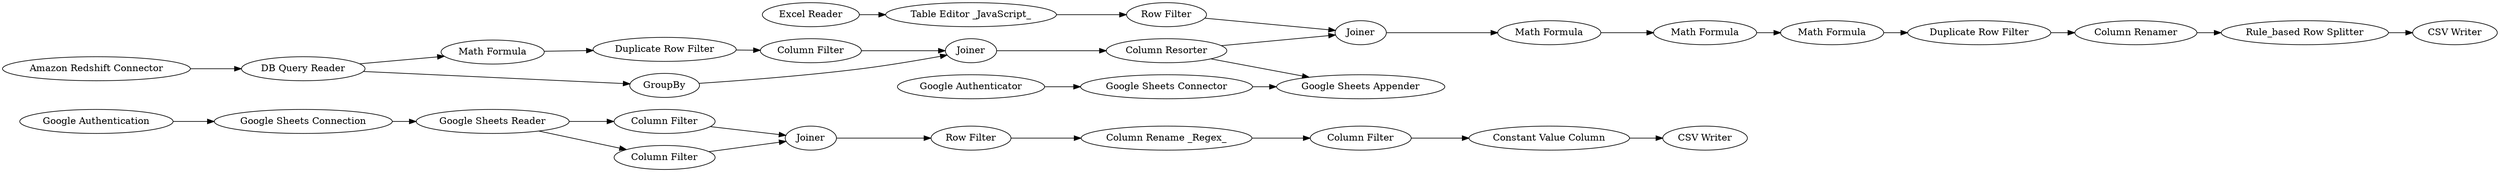 digraph {
	1 [label="Google Authentication"]
	2 [label="Google Sheets Connection"]
	4 [label="Google Sheets Reader"]
	5 [label="Column Filter"]
	6 [label="Column Filter"]
	7 [label=Joiner]
	8 [label="Row Filter"]
	9 [label="Column Rename _Regex_"]
	10 [label="Column Filter"]
	11 [label="Constant Value Column"]
	12 [label="CSV Writer"]
	13 [label="Excel Reader"]
	14 [label="Amazon Redshift Connector"]
	16 [label="DB Query Reader"]
	58 [label=GroupBy]
	59 [label="Duplicate Row Filter"]
	60 [label="Column Filter"]
	61 [label=Joiner]
	62 [label="Column Resorter"]
	63 [label=Joiner]
	64 [label="Table Editor _JavaScript_"]
	65 [label="Row Filter"]
	66 [label="Duplicate Row Filter"]
	67 [label="Google Sheets Appender"]
	68 [label="Google Sheets Connector"]
	69 [label="Google Authenticator"]
	70 [label="Math Formula"]
	71 [label="Column Renamer"]
	72 [label="Rule_based Row Splitter"]
	73 [label="Math Formula"]
	74 [label="Math Formula"]
	75 [label="CSV Writer"]
	76 [label="Math Formula"]
	1 -> 2
	2 -> 4
	4 -> 5
	4 -> 6
	5 -> 7
	6 -> 7
	7 -> 8
	8 -> 9
	9 -> 10
	10 -> 11
	11 -> 12
	13 -> 64
	14 -> 16
	16 -> 58
	16 -> 70
	58 -> 61
	59 -> 60
	60 -> 61
	61 -> 62
	62 -> 63
	62 -> 67
	63 -> 73
	64 -> 65
	65 -> 63
	66 -> 71
	68 -> 67
	69 -> 68
	70 -> 59
	71 -> 72
	72 -> 75
	73 -> 74
	74 -> 76
	76 -> 66
	rankdir=LR
}
